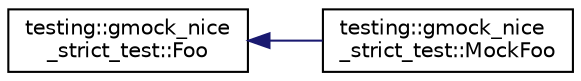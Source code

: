 digraph "类继承关系图"
{
  edge [fontname="Helvetica",fontsize="10",labelfontname="Helvetica",labelfontsize="10"];
  node [fontname="Helvetica",fontsize="10",shape=record];
  rankdir="LR";
  Node0 [label="testing::gmock_nice\l_strict_test::Foo",height=0.2,width=0.4,color="black", fillcolor="white", style="filled",URL="$classtesting_1_1gmock__nice__strict__test_1_1_foo.html"];
  Node0 -> Node1 [dir="back",color="midnightblue",fontsize="10",style="solid",fontname="Helvetica"];
  Node1 [label="testing::gmock_nice\l_strict_test::MockFoo",height=0.2,width=0.4,color="black", fillcolor="white", style="filled",URL="$classtesting_1_1gmock__nice__strict__test_1_1_mock_foo.html"];
}
